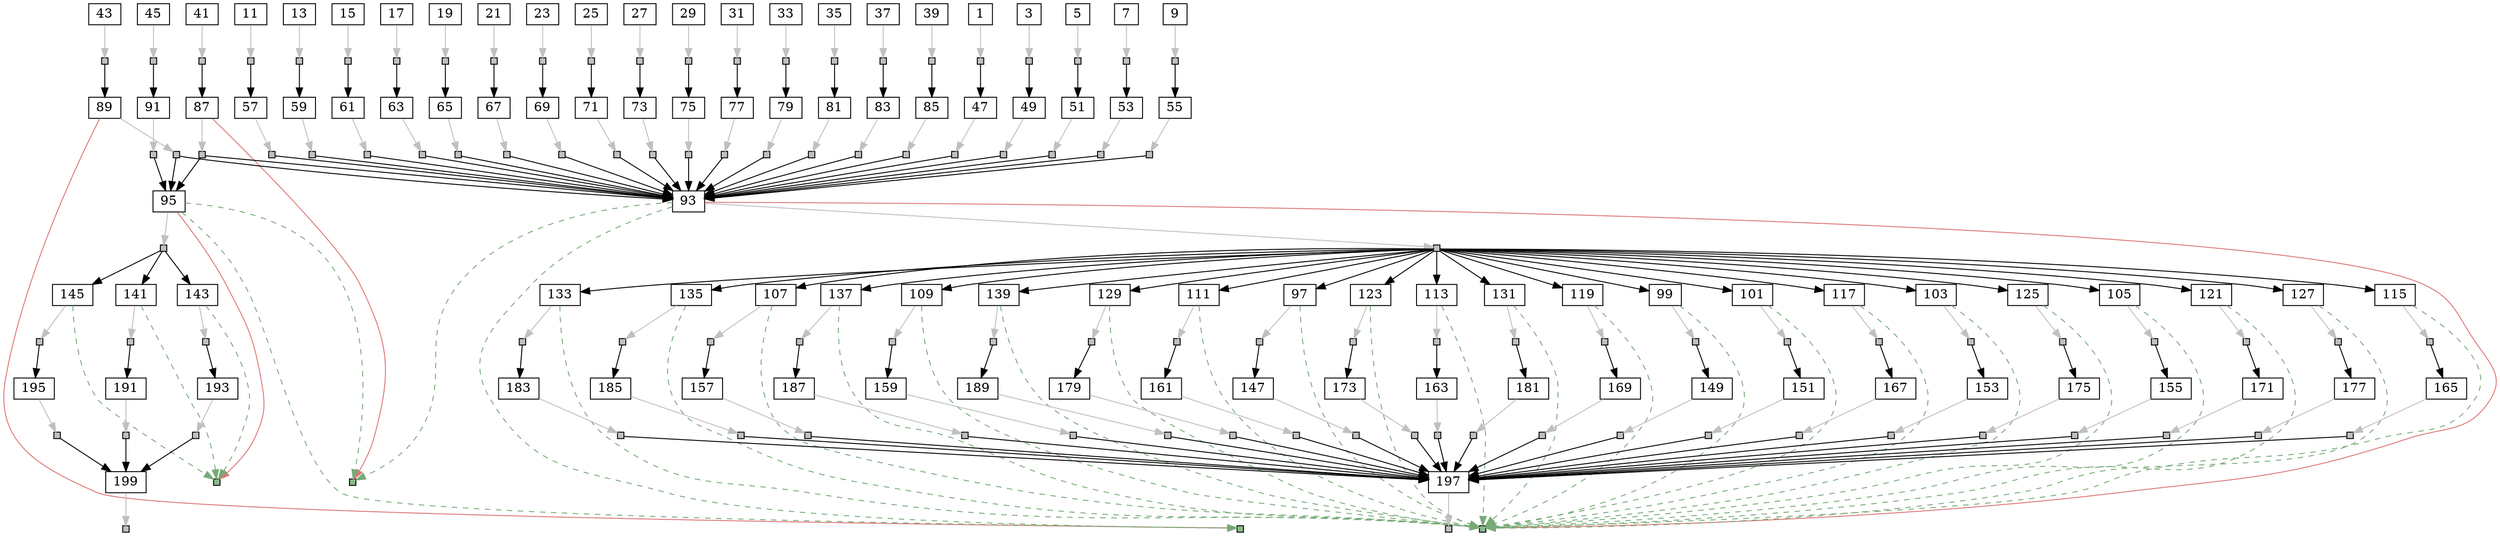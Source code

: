 strict digraph  {
	node [label="\N"];
	1	 [height=0,
		shape=rect,
		size=18.43,
		width=0];
	2	 [fillcolor=gray,
		height=0.1,
		label="",
		shape=rect,
		size=0,
		style=filled,
		width=0.1];
	1 -> 2	 [color=gray,
		size=41516550.0];
	47	 [height=0,
		shape=rect,
		size=562.0,
		width=0];
	2 -> 47	 [size=996308.0];
	3	 [height=0,
		shape=rect,
		size=17.61,
		width=0];
	4	 [fillcolor=gray,
		height=0.1,
		label="",
		shape=rect,
		size=0,
		style=filled,
		width=0.1];
	3 -> 4	 [color=gray,
		size=41535328.0];
	49	 [height=0,
		shape=rect,
		size=474.21,
		width=0];
	4 -> 49	 [size=1003804.0];
	5	 [height=0,
		shape=rect,
		size=18.74,
		width=0];
	6	 [fillcolor=gray,
		height=0.1,
		label="",
		shape=rect,
		size=0,
		style=filled,
		width=0.1];
	5 -> 6	 [color=gray,
		size=41531348.0];
	51	 [height=0,
		shape=rect,
		size=560.3,
		width=0];
	6 -> 51	 [size=1006677.0];
	7	 [height=0,
		shape=rect,
		size=18.42,
		width=0];
	8	 [fillcolor=gray,
		height=0.1,
		label="",
		shape=rect,
		size=0,
		style=filled,
		width=0.1];
	7 -> 8	 [color=gray,
		size=41430498.0];
	53	 [height=0,
		shape=rect,
		size=443.46,
		width=0];
	8 -> 53	 [size=966771.0];
	9	 [height=0,
		shape=rect,
		size=18.15,
		width=0];
	10	 [fillcolor=gray,
		height=0.1,
		label="",
		shape=rect,
		size=0,
		style=filled,
		width=0.1];
	9 -> 10	 [color=gray,
		size=41480182.0];
	55	 [height=0,
		shape=rect,
		size=278.84,
		width=0];
	10 -> 55	 [size=988708.0];
	11	 [height=0,
		shape=rect,
		size=18.05,
		width=0];
	12	 [fillcolor=gray,
		height=0.1,
		label="",
		shape=rect,
		size=0,
		style=filled,
		width=0.1];
	11 -> 12	 [color=gray,
		size=41483380.0];
	57	 [height=0,
		shape=rect,
		size=473.82,
		width=0];
	12 -> 57	 [size=983422.0];
	13	 [height=0,
		shape=rect,
		size=17.87,
		width=0];
	14	 [fillcolor=gray,
		height=0.1,
		label="",
		shape=rect,
		size=0,
		style=filled,
		width=0.1];
	13 -> 14	 [color=gray,
		size=41460475.0];
	59	 [height=0,
		shape=rect,
		size=565.91,
		width=0];
	14 -> 59	 [size=958452.0];
	15	 [height=0,
		shape=rect,
		size=17.5,
		width=0];
	16	 [fillcolor=gray,
		height=0.1,
		label="",
		shape=rect,
		size=0,
		style=filled,
		width=0.1];
	15 -> 16	 [color=gray,
		size=41495568.0];
	61	 [height=0,
		shape=rect,
		size=643.46,
		width=0];
	16 -> 61	 [size=978591.0];
	17	 [height=0,
		shape=rect,
		size=17.66,
		width=0];
	18	 [fillcolor=gray,
		height=0.1,
		label="",
		shape=rect,
		size=0,
		style=filled,
		width=0.1];
	17 -> 18	 [color=gray,
		size=41513869.0];
	63	 [height=0,
		shape=rect,
		size=273.4,
		width=0];
	18 -> 63	 [size=1022119.0];
	19	 [height=0,
		shape=rect,
		size=18.36,
		width=0];
	20	 [fillcolor=gray,
		height=0.1,
		label="",
		shape=rect,
		size=0,
		style=filled,
		width=0.1];
	19 -> 20	 [color=gray,
		size=41482900.0];
	65	 [height=0,
		shape=rect,
		size=461.1,
		width=0];
	20 -> 65	 [size=960981.0];
	21	 [height=0,
		shape=rect,
		size=19.14,
		width=0];
	22	 [fillcolor=gray,
		height=0.1,
		label="",
		shape=rect,
		size=0,
		style=filled,
		width=0.1];
	21 -> 22	 [color=gray,
		size=41456663.0];
	67	 [height=0,
		shape=rect,
		size=420.99,
		width=0];
	22 -> 67	 [size=976610.0];
	23	 [height=0,
		shape=rect,
		size=18.39,
		width=0];
	24	 [fillcolor=gray,
		height=0.1,
		label="",
		shape=rect,
		size=0,
		style=filled,
		width=0.1];
	23 -> 24	 [color=gray,
		size=41498491.0];
	69	 [height=0,
		shape=rect,
		size=517.49,
		width=0];
	24 -> 69	 [size=992650.0];
	25	 [height=0,
		shape=rect,
		size=18.33,
		width=0];
	26	 [fillcolor=gray,
		height=0.1,
		label="",
		shape=rect,
		size=0,
		style=filled,
		width=0.1];
	25 -> 26	 [color=gray,
		size=41502837.0];
	71	 [height=0,
		shape=rect,
		size=256.63,
		width=0];
	26 -> 71	 [size=995840.0];
	27	 [height=0,
		shape=rect,
		size=17.21,
		width=0];
	28	 [fillcolor=gray,
		height=0.1,
		label="",
		shape=rect,
		size=0,
		style=filled,
		width=0.1];
	27 -> 28	 [color=gray,
		size=41497799.0];
	73	 [height=0,
		shape=rect,
		size=395.75,
		width=0];
	28 -> 73	 [size=990519.0];
	29	 [height=0,
		shape=rect,
		size=18.14,
		width=0];
	30	 [fillcolor=gray,
		height=0.1,
		label="",
		shape=rect,
		size=0,
		style=filled,
		width=0.1];
	29 -> 30	 [color=gray,
		size=41556989.0];
	75	 [height=0,
		shape=rect,
		size=491.39,
		width=0];
	30 -> 75	 [size=1040384.0];
	31	 [height=0,
		shape=rect,
		size=18.53,
		width=0];
	32	 [fillcolor=gray,
		height=0.1,
		label="",
		shape=rect,
		size=0,
		style=filled,
		width=0.1];
	31 -> 32	 [color=gray,
		size=41529105.0];
	77	 [height=0,
		shape=rect,
		size=235.58,
		width=0];
	32 -> 77	 [size=993843.0];
	33	 [height=0,
		shape=rect,
		size=17.09,
		width=0];
	34	 [fillcolor=gray,
		height=0.1,
		label="",
		shape=rect,
		size=0,
		style=filled,
		width=0.1];
	33 -> 34	 [color=gray,
		size=41465093.0];
	79	 [height=0,
		shape=rect,
		size=398.3,
		width=0];
	34 -> 79	 [size=991764.0];
	35	 [height=0,
		shape=rect,
		size=17.88,
		width=0];
	36	 [fillcolor=gray,
		height=0.1,
		label="",
		shape=rect,
		size=0,
		style=filled,
		width=0.1];
	35 -> 36	 [color=gray,
		size=41522967.0];
	81	 [height=0,
		shape=rect,
		size=542.89,
		width=0];
	36 -> 81	 [size=963374.0];
	37	 [height=0,
		shape=rect,
		size=18.26,
		width=0];
	38	 [fillcolor=gray,
		height=0.1,
		label="",
		shape=rect,
		size=0,
		style=filled,
		width=0.1];
	37 -> 38	 [color=gray,
		size=41492872.0];
	83	 [height=0,
		shape=rect,
		size=515.24,
		width=0];
	38 -> 83	 [size=979907.0];
	39	 [height=0,
		shape=rect,
		size=18.03,
		width=0];
	40	 [fillcolor=gray,
		height=0.1,
		label="",
		shape=rect,
		size=0,
		style=filled,
		width=0.1];
	39 -> 40	 [color=gray,
		size=41490549.0];
	85	 [height=0,
		shape=rect,
		size=316.66,
		width=0];
	40 -> 85	 [size=998227.0];
	41	 [height=0,
		shape=rect,
		size=18.4,
		width=0];
	42	 [fillcolor=gray,
		height=0.1,
		label="",
		shape=rect,
		size=0,
		style=filled,
		width=0.1];
	41 -> 42	 [color=gray,
		size=41466255.0];
	87	 [height=0,
		shape=rect,
		size=321.25,
		width=0];
	42 -> 87	 [size=985137.0];
	43	 [height=0,
		shape=rect,
		size=18.16,
		width=0];
	44	 [fillcolor=gray,
		height=0.1,
		label="",
		shape=rect,
		size=0,
		style=filled,
		width=0.1];
	43 -> 44	 [color=gray,
		size=41503907.0];
	89	 [height=0,
		shape=rect,
		size=310.34,
		width=0];
	44 -> 89	 [size=978472.0];
	45	 [height=0,
		shape=rect,
		size=18.75,
		width=0];
	46	 [fillcolor=gray,
		height=0.1,
		label="",
		shape=rect,
		size=0,
		style=filled,
		width=0.1];
	45 -> 46	 [color=gray,
		size=41506492.0];
	91	 [height=0,
		shape=rect,
		size=423.84,
		width=0];
	46 -> 91	 [size=973411.0];
	48	 [fillcolor=gray,
		height=0.1,
		label="",
		shape=rect,
		size=0,
		style=filled,
		width=0.1];
	47 -> 48	 [color=gray,
		size=43180608.0];
	93	 [height=0,
		shape=rect,
		size=5.64,
		width=0];
	48 -> 93	 [size=238943.0];
	50	 [fillcolor=gray,
		height=0.1,
		label="",
		shape=rect,
		size=0,
		style=filled,
		width=0.1];
	49 -> 50	 [color=gray,
		size=43131671.0];
	50 -> 93	 [size=178724.0];
	52	 [fillcolor=gray,
		height=0.1,
		label="",
		shape=rect,
		size=0,
		style=filled,
		width=0.1];
	51 -> 52	 [color=gray,
		size=43175361.0];
	52 -> 93	 [size=229267.0];
	54	 [fillcolor=gray,
		height=0.1,
		label="",
		shape=rect,
		size=0,
		style=filled,
		width=0.1];
	53 -> 54	 [color=gray,
		size=43309559.0];
	54 -> 93	 [size=424409.0];
	56	 [fillcolor=gray,
		height=0.1,
		label="",
		shape=rect,
		size=0,
		style=filled,
		width=0.1];
	55 -> 56	 [color=gray,
		size=43120048.0];
	56 -> 93	 [size=207151.0];
	58	 [fillcolor=gray,
		height=0.1,
		label="",
		shape=rect,
		size=0,
		style=filled,
		width=0.1];
	57 -> 58	 [color=gray,
		size=43235146.0];
	58 -> 93	 [size=313765.0];
	60	 [fillcolor=gray,
		height=0.1,
		label="",
		shape=rect,
		size=0,
		style=filled,
		width=0.1];
	59 -> 60	 [color=gray,
		size=43118310.0];
	60 -> 93	 [size=194864.0];
	62	 [fillcolor=gray,
		height=0.1,
		label="",
		shape=rect,
		size=0,
		style=filled,
		width=0.1];
	61 -> 62	 [color=gray,
		size=43396572.0];
	62 -> 93	 [size=458172.0];
	64	 [fillcolor=gray,
		height=0.1,
		label="",
		shape=rect,
		size=0,
		style=filled,
		width=0.1];
	63 -> 64	 [color=gray,
		size=43187868.0];
	64 -> 93	 [size=274695.0];
	66	 [fillcolor=gray,
		height=0.1,
		label="",
		shape=rect,
		size=0,
		style=filled,
		width=0.1];
	65 -> 66	 [color=gray,
		size=43218018.0];
	66 -> 93	 [size=274676.0];
	68	 [fillcolor=gray,
		height=0.1,
		label="",
		shape=rect,
		size=0,
		style=filled,
		width=0.1];
	67 -> 68	 [color=gray,
		size=43293279.0];
	68 -> 93	 [size=391803.0];
	70	 [fillcolor=gray,
		height=0.1,
		label="",
		shape=rect,
		size=0,
		style=filled,
		width=0.1];
	69 -> 70	 [color=gray,
		size=43318228.0];
	70 -> 93	 [size=390964.0];
	72	 [fillcolor=gray,
		height=0.1,
		label="",
		shape=rect,
		size=0,
		style=filled,
		width=0.1];
	71 -> 72	 [color=gray,
		size=43201713.0];
	72 -> 93	 [size=273293.0];
	74	 [fillcolor=gray,
		height=0.1,
		label="",
		shape=rect,
		size=0,
		style=filled,
		width=0.1];
	73 -> 74	 [color=gray,
		size=43145524.0];
	74 -> 93	 [size=216821.0];
	76	 [fillcolor=gray,
		height=0.1,
		label="",
		shape=rect,
		size=0,
		style=filled,
		width=0.1];
	75 -> 76	 [color=gray,
		size=43367621.0];
	76 -> 93	 [size=429593.0];
	78	 [fillcolor=gray,
		height=0.1,
		label="",
		shape=rect,
		size=0,
		style=filled,
		width=0.1];
	77 -> 78	 [color=gray,
		size=43201597.0];
	78 -> 93	 [size=244912.0];
	80	 [fillcolor=gray,
		height=0.1,
		label="",
		shape=rect,
		size=0,
		style=filled,
		width=0.1];
	79 -> 80	 [color=gray,
		size=43250339.0];
	80 -> 93	 [size=355587.0];
	82	 [fillcolor=gray,
		height=0.1,
		label="",
		shape=rect,
		size=0,
		style=filled,
		width=0.1];
	81 -> 82	 [color=gray,
		size=43241197.0];
	82 -> 93	 [size=260181.0];
	84	 [fillcolor=gray,
		height=0.1,
		label="",
		shape=rect,
		size=0,
		style=filled,
		width=0.1];
	83 -> 84	 [color=gray,
		size=43162830.0];
	84 -> 93	 [size=228442.0];
	86	 [fillcolor=gray,
		height=0.1,
		label="",
		shape=rect,
		size=0,
		style=filled,
		width=0.1];
	85 -> 86	 [color=gray,
		size=43159456.0];
	86 -> 93	 [size=245711.0];
	88	 [fillcolor=gray,
		height=0.1,
		label="",
		shape=rect,
		size=0,
		style=filled,
		width=0.1];
	87 -> 88	 [color=gray,
		size=43257433.0];
	201	 [fillcolor="#88bb88",
		height=0.1,
		label="",
		shape=rect,
		size=0,
		style=filled,
		width=0.1];
	87 -> 201	 [color="#dd7777",
		size=283021.0,
		weight=0];
	88 -> 93	 [size=0];
	95	 [height=0,
		shape=rect,
		size=5.29,
		width=0];
	88 -> 95	 [size=0];
	90	 [fillcolor=gray,
		height=0.1,
		label="",
		shape=rect,
		size=0,
		style=filled,
		width=0.1];
	89 -> 90	 [color=gray,
		size=43205562.0];
	202	 [fillcolor="#88bb88",
		height=0.1,
		label="",
		shape=rect,
		size=0,
		style=filled,
		width=0.1];
	89 -> 202	 [color="#dd7777",
		size=283021.0,
		weight=0];
	90 -> 93	 [size=0];
	90 -> 95	 [size=0];
	92	 [fillcolor=gray,
		height=0.1,
		label="",
		shape=rect,
		size=0,
		style=filled,
		width=0.1];
	91 -> 92	 [color=gray,
		size=43287593.0];
	92 -> 95	 [size=333089.0];
	94	 [fillcolor=gray,
		height=0.1,
		label="",
		shape=rect,
		size=0,
		style=filled,
		width=0.1];
	93 -> 94	 [color=gray,
		size=646543.0];
	93 -> 201	 [color="#77aa77",
		size=0,
		style=dashed,
		weight=0];
	93 -> 202	 [color="#77aa77",
		size=0,
		style=dashed,
		weight=0];
	203	 [fillcolor="#88bb88",
		height=0.1,
		label="",
		shape=rect,
		size=0,
		style=filled,
		width=0.1];
	93 -> 203	 [color="#dd7777",
		size=283021.0,
		weight=0];
	97	 [height=0,
		shape=rect,
		size=5.14,
		width=0];
	94 -> 97	 [size=0];
	99	 [height=0,
		shape=rect,
		size=5.3,
		width=0];
	94 -> 99	 [size=0];
	101	 [height=0,
		shape=rect,
		size=5.12,
		width=0];
	94 -> 101	 [size=0];
	103	 [height=0,
		shape=rect,
		size=5.67,
		width=0];
	94 -> 103	 [size=0];
	105	 [height=0,
		shape=rect,
		size=5.43,
		width=0];
	94 -> 105	 [size=0];
	107	 [height=0,
		shape=rect,
		size=5.34,
		width=0];
	94 -> 107	 [size=0];
	109	 [height=0,
		shape=rect,
		size=5.3,
		width=0];
	94 -> 109	 [size=0];
	111	 [height=0,
		shape=rect,
		size=5.21,
		width=0];
	94 -> 111	 [size=0];
	113	 [height=0,
		shape=rect,
		size=5.0,
		width=0];
	94 -> 113	 [size=0];
	115	 [height=0,
		shape=rect,
		size=5.05,
		width=0];
	94 -> 115	 [size=0];
	117	 [height=0,
		shape=rect,
		size=5.7,
		width=0];
	94 -> 117	 [size=0];
	119	 [height=0,
		shape=rect,
		size=5.27,
		width=0];
	94 -> 119	 [size=0];
	121	 [height=0,
		shape=rect,
		size=4.85,
		width=0];
	94 -> 121	 [size=0];
	123	 [height=0,
		shape=rect,
		size=4.91,
		width=0];
	94 -> 123	 [size=0];
	125	 [height=0,
		shape=rect,
		size=5.13,
		width=0];
	94 -> 125	 [size=0];
	127	 [height=0,
		shape=rect,
		size=4.83,
		width=0];
	94 -> 127	 [size=0];
	129	 [height=0,
		shape=rect,
		size=5.13,
		width=0];
	94 -> 129	 [size=0];
	131	 [height=0,
		shape=rect,
		size=5.36,
		width=0];
	94 -> 131	 [size=0];
	133	 [height=0,
		shape=rect,
		size=5.18,
		width=0];
	94 -> 133	 [size=0];
	135	 [height=0,
		shape=rect,
		size=4.97,
		width=0];
	94 -> 135	 [size=0];
	137	 [height=0,
		shape=rect,
		size=4.95,
		width=0];
	94 -> 137	 [size=0];
	139	 [height=0,
		shape=rect,
		size=5.19,
		width=0];
	94 -> 139	 [size=0];
	96	 [fillcolor=gray,
		height=0.1,
		label="",
		shape=rect,
		size=0,
		style=filled,
		width=0.1];
	95 -> 96	 [color=gray,
		size=646543.0];
	95 -> 201	 [color="#77aa77",
		size=0,
		style=dashed,
		weight=0];
	95 -> 202	 [color="#77aa77",
		size=0,
		style=dashed,
		weight=0];
	204	 [fillcolor="#88bb88",
		height=0.1,
		label="",
		shape=rect,
		size=0,
		style=filled,
		width=0.1];
	95 -> 204	 [color="#dd7777",
		size=283021.0,
		weight=0];
	141	 [height=0,
		shape=rect,
		size=5.3,
		width=0];
	96 -> 141	 [size=0];
	143	 [height=0,
		shape=rect,
		size=5.28,
		width=0];
	96 -> 143	 [size=0];
	145	 [height=0,
		shape=rect,
		size=4.94,
		width=0];
	96 -> 145	 [size=0];
	98	 [fillcolor=gray,
		height=0.1,
		label="",
		shape=rect,
		size=0,
		style=filled,
		width=0.1];
	97 -> 98	 [color=gray,
		size=43404.0];
	97 -> 203	 [color="#77aa77",
		size=0,
		style=dashed,
		weight=0];
	147	 [height=0,
		shape=rect,
		size=604.46,
		width=0];
	98 -> 147	 [size=10457.0];
	100	 [fillcolor=gray,
		height=0.1,
		label="",
		shape=rect,
		size=0,
		style=filled,
		width=0.1];
	99 -> 100	 [color=gray,
		size=47997.0];
	99 -> 203	 [color="#77aa77",
		size=0,
		style=dashed,
		weight=0];
	149	 [height=0,
		shape=rect,
		size=257.59,
		width=0];
	100 -> 149	 [size=15050.0];
	102	 [fillcolor=gray,
		height=0.1,
		label="",
		shape=rect,
		size=0,
		style=filled,
		width=0.1];
	101 -> 102	 [color=gray,
		size=49307.0];
	101 -> 203	 [color="#77aa77",
		size=0,
		style=dashed,
		weight=0];
	151	 [height=0,
		shape=rect,
		size=598.54,
		width=0];
	102 -> 151	 [size=16360.0];
	104	 [fillcolor=gray,
		height=0.1,
		label="",
		shape=rect,
		size=0,
		style=filled,
		width=0.1];
	103 -> 104	 [color=gray,
		size=44145.0];
	103 -> 203	 [color="#77aa77",
		size=0,
		style=dashed,
		weight=0];
	153	 [height=0,
		shape=rect,
		size=424.64,
		width=0];
	104 -> 153	 [size=11198.0];
	106	 [fillcolor=gray,
		height=0.1,
		label="",
		shape=rect,
		size=0,
		style=filled,
		width=0.1];
	105 -> 106	 [color=gray,
		size=46540.0];
	105 -> 203	 [color="#77aa77",
		size=0,
		style=dashed,
		weight=0];
	155	 [height=0,
		shape=rect,
		size=531.9,
		width=0];
	106 -> 155	 [size=13593.0];
	108	 [fillcolor=gray,
		height=0.1,
		label="",
		shape=rect,
		size=0,
		style=filled,
		width=0.1];
	107 -> 108	 [color=gray,
		size=44802.0];
	107 -> 203	 [color="#77aa77",
		size=0,
		style=dashed,
		weight=0];
	157	 [height=0,
		shape=rect,
		size=258.37,
		width=0];
	108 -> 157	 [size=11855.0];
	110	 [fillcolor=gray,
		height=0.1,
		label="",
		shape=rect,
		size=0,
		style=filled,
		width=0.1];
	109 -> 110	 [color=gray,
		size=42217.0];
	109 -> 203	 [color="#77aa77",
		size=0,
		style=dashed,
		weight=0];
	159	 [height=0,
		shape=rect,
		size=432.31,
		width=0];
	110 -> 159	 [size=9270.0];
	112	 [fillcolor=gray,
		height=0.1,
		label="",
		shape=rect,
		size=0,
		style=filled,
		width=0.1];
	111 -> 112	 [color=gray,
		size=51380.0];
	111 -> 203	 [color="#77aa77",
		size=0,
		style=dashed,
		weight=0];
	161	 [height=0,
		shape=rect,
		size=538.71,
		width=0];
	112 -> 161	 [size=18433.0];
	114	 [fillcolor=gray,
		height=0.1,
		label="",
		shape=rect,
		size=0,
		style=filled,
		width=0.1];
	113 -> 114	 [color=gray,
		size=50394.0];
	113 -> 203	 [color="#77aa77",
		size=0,
		style=dashed,
		weight=0];
	163	 [height=0,
		shape=rect,
		size=559.88,
		width=0];
	114 -> 163	 [size=17447.0];
	116	 [fillcolor=gray,
		height=0.1,
		label="",
		shape=rect,
		size=0,
		style=filled,
		width=0.1];
	115 -> 116	 [color=gray,
		size=48364.0];
	115 -> 203	 [color="#77aa77",
		size=0,
		style=dashed,
		weight=0];
	165	 [height=0,
		shape=rect,
		size=481.9,
		width=0];
	116 -> 165	 [size=15417.0];
	118	 [fillcolor=gray,
		height=0.1,
		label="",
		shape=rect,
		size=0,
		style=filled,
		width=0.1];
	117 -> 118	 [color=gray,
		size=40934.0];
	117 -> 203	 [color="#77aa77",
		size=0,
		style=dashed,
		weight=0];
	167	 [height=0,
		shape=rect,
		size=549.58,
		width=0];
	118 -> 167	 [size=7987.0];
	120	 [fillcolor=gray,
		height=0.1,
		label="",
		shape=rect,
		size=0,
		style=filled,
		width=0.1];
	119 -> 120	 [color=gray,
		size=46248.0];
	119 -> 203	 [color="#77aa77",
		size=0,
		style=dashed,
		weight=0];
	169	 [height=0,
		shape=rect,
		size=673.55,
		width=0];
	120 -> 169	 [size=13301.0];
	122	 [fillcolor=gray,
		height=0.1,
		label="",
		shape=rect,
		size=0,
		style=filled,
		width=0.1];
	121 -> 122	 [color=gray,
		size=41949.0];
	121 -> 203	 [color="#77aa77",
		size=0,
		style=dashed,
		weight=0];
	171	 [height=0,
		shape=rect,
		size=384.28,
		width=0];
	122 -> 171	 [size=9002.0];
	124	 [fillcolor=gray,
		height=0.1,
		label="",
		shape=rect,
		size=0,
		style=filled,
		width=0.1];
	123 -> 124	 [color=gray,
		size=44263.0];
	123 -> 203	 [color="#77aa77",
		size=0,
		style=dashed,
		weight=0];
	173	 [height=0,
		shape=rect,
		size=501.89,
		width=0];
	124 -> 173	 [size=11316.0];
	126	 [fillcolor=gray,
		height=0.1,
		label="",
		shape=rect,
		size=0,
		style=filled,
		width=0.1];
	125 -> 126	 [color=gray,
		size=47753.0];
	125 -> 203	 [color="#77aa77",
		size=0,
		style=dashed,
		weight=0];
	175	 [height=0,
		shape=rect,
		size=348.77,
		width=0];
	126 -> 175	 [size=14806.0];
	128	 [fillcolor=gray,
		height=0.1,
		label="",
		shape=rect,
		size=0,
		style=filled,
		width=0.1];
	127 -> 128	 [color=gray,
		size=52097.0];
	127 -> 203	 [color="#77aa77",
		size=0,
		style=dashed,
		weight=0];
	177	 [height=0,
		shape=rect,
		size=649.11,
		width=0];
	128 -> 177	 [size=19150.0];
	130	 [fillcolor=gray,
		height=0.1,
		label="",
		shape=rect,
		size=0,
		style=filled,
		width=0.1];
	129 -> 130	 [color=gray,
		size=46472.0];
	129 -> 203	 [color="#77aa77",
		size=0,
		style=dashed,
		weight=0];
	179	 [height=0,
		shape=rect,
		size=320.25,
		width=0];
	130 -> 179	 [size=13525.0];
	132	 [fillcolor=gray,
		height=0.1,
		label="",
		shape=rect,
		size=0,
		style=filled,
		width=0.1];
	131 -> 132	 [color=gray,
		size=48090.0];
	131 -> 203	 [color="#77aa77",
		size=0,
		style=dashed,
		weight=0];
	181	 [height=0,
		shape=rect,
		size=676.62,
		width=0];
	132 -> 181	 [size=15143.0];
	134	 [fillcolor=gray,
		height=0.1,
		label="",
		shape=rect,
		size=0,
		style=filled,
		width=0.1];
	133 -> 134	 [color=gray,
		size=50419.0];
	133 -> 203	 [color="#77aa77",
		size=0,
		style=dashed,
		weight=0];
	183	 [height=0,
		shape=rect,
		size=448.03,
		width=0];
	134 -> 183	 [size=17472.0];
	136	 [fillcolor=gray,
		height=0.1,
		label="",
		shape=rect,
		size=0,
		style=filled,
		width=0.1];
	135 -> 136	 [color=gray,
		size=41484.0];
	135 -> 203	 [color="#77aa77",
		size=0,
		style=dashed,
		weight=0];
	185	 [height=0,
		shape=rect,
		size=298.16,
		width=0];
	136 -> 185	 [size=8537.0];
	138	 [fillcolor=gray,
		height=0.1,
		label="",
		shape=rect,
		size=0,
		style=filled,
		width=0.1];
	137 -> 138	 [color=gray,
		size=49914.0];
	137 -> 203	 [color="#77aa77",
		size=0,
		style=dashed,
		weight=0];
	187	 [height=0,
		shape=rect,
		size=239.85,
		width=0];
	138 -> 187	 [size=16967.0];
	140	 [fillcolor=gray,
		height=0.1,
		label="",
		shape=rect,
		size=0,
		style=filled,
		width=0.1];
	139 -> 140	 [color=gray,
		size=40218.0];
	139 -> 203	 [color="#77aa77",
		size=0,
		style=dashed,
		weight=0];
	189	 [height=0,
		shape=rect,
		size=325.27,
		width=0];
	140 -> 189	 [size=7271.0];
	142	 [fillcolor=gray,
		height=0.1,
		label="",
		shape=rect,
		size=0,
		style=filled,
		width=0.1];
	141 -> 142	 [color=gray,
		size=41566.0];
	141 -> 204	 [color="#77aa77",
		size=0,
		style=dashed,
		weight=0];
	191	 [height=0,
		shape=rect,
		size=529.34,
		width=0];
	142 -> 191	 [size=8619.0];
	144	 [fillcolor=gray,
		height=0.1,
		label="",
		shape=rect,
		size=0,
		style=filled,
		width=0.1];
	143 -> 144	 [color=gray,
		size=45789.0];
	143 -> 204	 [color="#77aa77",
		size=0,
		style=dashed,
		weight=0];
	193	 [height=0,
		shape=rect,
		size=469.56,
		width=0];
	144 -> 193	 [size=12842.0];
	146	 [fillcolor=gray,
		height=0.1,
		label="",
		shape=rect,
		size=0,
		style=filled,
		width=0.1];
	145 -> 146	 [color=gray,
		size=41234.0];
	145 -> 204	 [color="#77aa77",
		size=0,
		style=dashed,
		weight=0];
	195	 [height=0,
		shape=rect,
		size=563.96,
		width=0];
	146 -> 195	 [size=8287.0];
	148	 [fillcolor=gray,
		height=0.1,
		label="",
		shape=rect,
		size=0,
		style=filled,
		width=0.1];
	147 -> 148	 [color=gray,
		size=43272650.0];
	197	 [height=0,
		shape=rect,
		size=5.21,
		width=0];
	148 -> 197	 [size=330985.0];
	150	 [fillcolor=gray,
		height=0.1,
		label="",
		shape=rect,
		size=0,
		style=filled,
		width=0.1];
	149 -> 150	 [color=gray,
		size=43115852.0];
	150 -> 197	 [size=162905.0];
	152	 [fillcolor=gray,
		height=0.1,
		label="",
		shape=rect,
		size=0,
		style=filled,
		width=0.1];
	151 -> 152	 [color=gray,
		size=43326167.0];
	152 -> 197	 [size=380073.0];
	154	 [fillcolor=gray,
		height=0.1,
		label="",
		shape=rect,
		size=0,
		style=filled,
		width=0.1];
	153 -> 154	 [color=gray,
		size=43353169.0];
	154 -> 197	 [size=468019.0];
	156	 [fillcolor=gray,
		height=0.1,
		label="",
		shape=rect,
		size=0,
		style=filled,
		width=0.1];
	155 -> 156	 [color=gray,
		size=43257805.0];
	156 -> 197	 [size=344908.0];
	158	 [fillcolor=gray,
		height=0.1,
		label="",
		shape=rect,
		size=0,
		style=filled,
		width=0.1];
	157 -> 158	 [color=gray,
		size=43079277.0];
	158 -> 197	 [size=157896.0];
	160	 [fillcolor=gray,
		height=0.1,
		label="",
		shape=rect,
		size=0,
		style=filled,
		width=0.1];
	159 -> 160	 [color=gray,
		size=43314897.0];
	160 -> 197	 [size=391451.0];
	162	 [fillcolor=gray,
		height=0.1,
		label="",
		shape=rect,
		size=0,
		style=filled,
		width=0.1];
	161 -> 162	 [color=gray,
		size=43313788.0];
	162 -> 197	 [size=375388.0];
	164	 [fillcolor=gray,
		height=0.1,
		label="",
		shape=rect,
		size=0,
		style=filled,
		width=0.1];
	163 -> 164	 [color=gray,
		size=43292109.0];
	164 -> 197	 [size=378936.0];
	166	 [fillcolor=gray,
		height=0.1,
		label="",
		shape=rect,
		size=0,
		style=filled,
		width=0.1];
	165 -> 166	 [color=gray,
		size=43354971.0];
	166 -> 197	 [size=411629.0];
	168	 [fillcolor=gray,
		height=0.1,
		label="",
		shape=rect,
		size=0,
		style=filled,
		width=0.1];
	167 -> 168	 [color=gray,
		size=43333002.0];
	168 -> 197	 [size=431526.0];
	170	 [fillcolor=gray,
		height=0.1,
		label="",
		shape=rect,
		size=0,
		style=filled,
		width=0.1];
	169 -> 170	 [color=gray,
		size=43395845.0];
	170 -> 197	 [size=468581.0];
	172	 [fillcolor=gray,
		height=0.1,
		label="",
		shape=rect,
		size=0,
		style=filled,
		width=0.1];
	171 -> 172	 [color=gray,
		size=43383828.0];
	172 -> 197	 [size=455408.0];
	174	 [fillcolor=gray,
		height=0.1,
		label="",
		shape=rect,
		size=0,
		style=filled,
		width=0.1];
	173 -> 174	 [color=gray,
		size=43394855.0];
	174 -> 197	 [size=466152.0];
	176	 [fillcolor=gray,
		height=0.1,
		label="",
		shape=rect,
		size=0,
		style=filled,
		width=0.1];
	175 -> 176	 [color=gray,
		size=43216163.0];
	176 -> 197	 [size=278135.0];
	178	 [fillcolor=gray,
		height=0.1,
		label="",
		shape=rect,
		size=0,
		style=filled,
		width=0.1];
	177 -> 178	 [color=gray,
		size=43279426.0];
	178 -> 197	 [size=322741.0];
	180	 [fillcolor=gray,
		height=0.1,
		label="",
		shape=rect,
		size=0,
		style=filled,
		width=0.1];
	179 -> 180	 [color=gray,
		size=43242426.0];
	180 -> 197	 [size=347674.0];
	182	 [fillcolor=gray,
		height=0.1,
		label="",
		shape=rect,
		size=0,
		style=filled,
		width=0.1];
	181 -> 182	 [color=gray,
		size=43429506.0];
	182 -> 197	 [size=448490.0];
	184	 [fillcolor=gray,
		height=0.1,
		label="",
		shape=rect,
		size=0,
		style=filled,
		width=0.1];
	183 -> 184	 [color=gray,
		size=43367880.0];
	184 -> 197	 [size=433492.0];
	186	 [fillcolor=gray,
		height=0.1,
		label="",
		shape=rect,
		size=0,
		style=filled,
		width=0.1];
	185 -> 186	 [color=gray,
		size=43357420.0];
	186 -> 197	 [size=443675.0];
	188	 [fillcolor=gray,
		height=0.1,
		label="",
		shape=rect,
		size=0,
		style=filled,
		width=0.1];
	187 -> 188	 [color=gray,
		size=43303263.0];
	188 -> 197	 [size=400722.0];
	190	 [fillcolor=gray,
		height=0.1,
		label="",
		shape=rect,
		size=0,
		style=filled,
		width=0.1];
	189 -> 190	 [color=gray,
		size=43399968.0];
	190 -> 197	 [size=453110.0];
	192	 [fillcolor=gray,
		height=0.1,
		label="",
		shape=rect,
		size=0,
		style=filled,
		width=0.1];
	191 -> 192	 [color=gray,
		size=43228472.0];
	199	 [height=0,
		shape=rect,
		size=5.41,
		width=0];
	192 -> 199	 [size=273968.0];
	194	 [fillcolor=gray,
		height=0.1,
		label="",
		shape=rect,
		size=0,
		style=filled,
		width=0.1];
	193 -> 194	 [color=gray,
		size=43377310.0];
	194 -> 199	 [size=423071.0];
	196	 [fillcolor=gray,
		height=0.1,
		label="",
		shape=rect,
		size=0,
		style=filled,
		width=0.1];
	195 -> 196	 [color=gray,
		size=43177309.0];
	196 -> 199	 [size=283021.0];
	198	 [fillcolor=gray,
		height=0.1,
		label="",
		shape=rect,
		size=0,
		style=filled,
		width=0.1];
	197 -> 198	 [color=gray,
		size=40960.0];
	200	 [fillcolor=gray,
		height=0.1,
		label="",
		shape=rect,
		size=0,
		style=filled,
		width=0.1];
	199 -> 200	 [color=gray,
		size=39681.0];
}
